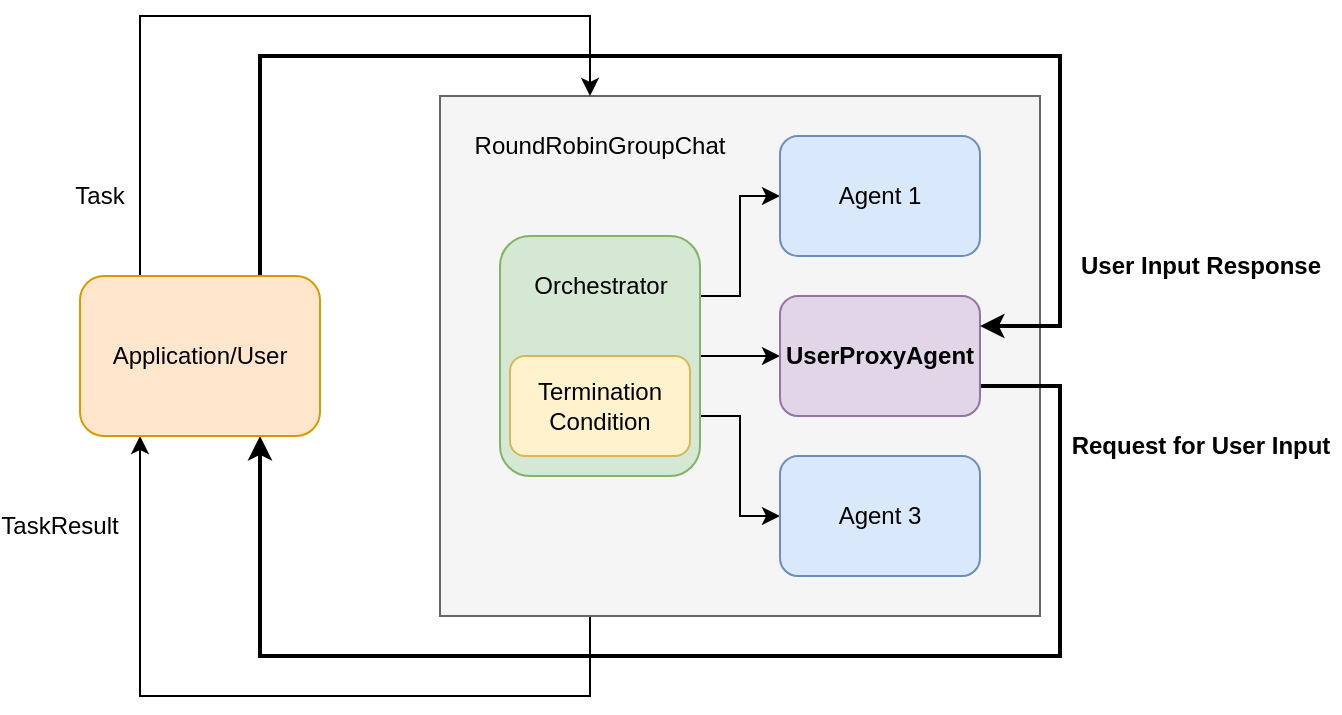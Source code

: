<mxfile version="24.8.9">
  <diagram id="-WALZMLRurTB1BmUSyM2" name="Page-1">
    <mxGraphModel dx="1645" dy="1089" grid="1" gridSize="10" guides="1" tooltips="1" connect="1" arrows="1" fold="1" page="1" pageScale="1" pageWidth="850" pageHeight="1100" math="0" shadow="0">
      <root>
        <mxCell id="0" />
        <mxCell id="1" parent="0" />
        <mxCell id="EN7TMz6usMrMiW2YQY0C-22" style="edgeStyle=orthogonalEdgeStyle;rounded=0;orthogonalLoop=1;jettySize=auto;html=1;exitX=0.25;exitY=1;exitDx=0;exitDy=0;entryX=0.25;entryY=1;entryDx=0;entryDy=0;" edge="1" parent="1" source="EN7TMz6usMrMiW2YQY0C-2" target="EN7TMz6usMrMiW2YQY0C-12">
          <mxGeometry relative="1" as="geometry">
            <Array as="points">
              <mxPoint x="455" y="760" />
              <mxPoint x="230" y="760" />
            </Array>
          </mxGeometry>
        </mxCell>
        <mxCell id="EN7TMz6usMrMiW2YQY0C-2" value="" style="rounded=0;whiteSpace=wrap;html=1;fillColor=#f5f5f5;strokeColor=#666666;fontColor=#333333;" vertex="1" parent="1">
          <mxGeometry x="380" y="460" width="300" height="260" as="geometry" />
        </mxCell>
        <mxCell id="EN7TMz6usMrMiW2YQY0C-3" style="edgeStyle=orthogonalEdgeStyle;rounded=0;orthogonalLoop=1;jettySize=auto;html=1;exitX=1;exitY=0.25;exitDx=0;exitDy=0;entryX=0;entryY=0.5;entryDx=0;entryDy=0;" edge="1" parent="1" source="EN7TMz6usMrMiW2YQY0C-6" target="EN7TMz6usMrMiW2YQY0C-8">
          <mxGeometry relative="1" as="geometry" />
        </mxCell>
        <mxCell id="EN7TMz6usMrMiW2YQY0C-4" style="edgeStyle=orthogonalEdgeStyle;rounded=0;orthogonalLoop=1;jettySize=auto;html=1;exitX=1;exitY=0.5;exitDx=0;exitDy=0;entryX=0;entryY=0.5;entryDx=0;entryDy=0;" edge="1" parent="1" source="EN7TMz6usMrMiW2YQY0C-6" target="EN7TMz6usMrMiW2YQY0C-7">
          <mxGeometry relative="1" as="geometry" />
        </mxCell>
        <mxCell id="EN7TMz6usMrMiW2YQY0C-5" style="edgeStyle=orthogonalEdgeStyle;rounded=0;orthogonalLoop=1;jettySize=auto;html=1;exitX=1;exitY=0.75;exitDx=0;exitDy=0;entryX=0;entryY=0.5;entryDx=0;entryDy=0;" edge="1" parent="1" source="EN7TMz6usMrMiW2YQY0C-6" target="EN7TMz6usMrMiW2YQY0C-9">
          <mxGeometry relative="1" as="geometry" />
        </mxCell>
        <mxCell id="EN7TMz6usMrMiW2YQY0C-6" value="" style="rounded=1;whiteSpace=wrap;html=1;fillColor=#d5e8d4;strokeColor=#82b366;verticalAlign=middle;" vertex="1" parent="1">
          <mxGeometry x="410" y="530" width="100" height="120" as="geometry" />
        </mxCell>
        <mxCell id="EN7TMz6usMrMiW2YQY0C-25" style="edgeStyle=orthogonalEdgeStyle;rounded=0;orthogonalLoop=1;jettySize=auto;html=1;exitX=1;exitY=0.75;exitDx=0;exitDy=0;entryX=0.75;entryY=1;entryDx=0;entryDy=0;strokeWidth=2;" edge="1" parent="1" source="EN7TMz6usMrMiW2YQY0C-7" target="EN7TMz6usMrMiW2YQY0C-12">
          <mxGeometry relative="1" as="geometry">
            <Array as="points">
              <mxPoint x="690" y="605" />
              <mxPoint x="690" y="740" />
              <mxPoint x="290" y="740" />
            </Array>
          </mxGeometry>
        </mxCell>
        <mxCell id="EN7TMz6usMrMiW2YQY0C-7" value="&lt;b&gt;UserProxyAgent&lt;/b&gt;" style="rounded=1;whiteSpace=wrap;html=1;fillColor=#e1d5e7;strokeColor=#9673a6;" vertex="1" parent="1">
          <mxGeometry x="550" y="560" width="100" height="60" as="geometry" />
        </mxCell>
        <mxCell id="EN7TMz6usMrMiW2YQY0C-8" value="Agent 1" style="rounded=1;whiteSpace=wrap;html=1;fillColor=#dae8fc;strokeColor=#6c8ebf;" vertex="1" parent="1">
          <mxGeometry x="550" y="480" width="100" height="60" as="geometry" />
        </mxCell>
        <mxCell id="EN7TMz6usMrMiW2YQY0C-9" value="&lt;div&gt;Agent 3&lt;/div&gt;" style="rounded=1;whiteSpace=wrap;html=1;fillColor=#dae8fc;strokeColor=#6c8ebf;" vertex="1" parent="1">
          <mxGeometry x="550" y="640" width="100" height="60" as="geometry" />
        </mxCell>
        <mxCell id="EN7TMz6usMrMiW2YQY0C-10" value="RoundRobinGroupChat" style="text;html=1;align=center;verticalAlign=middle;whiteSpace=wrap;rounded=0;" vertex="1" parent="1">
          <mxGeometry x="385" y="470" width="150" height="30" as="geometry" />
        </mxCell>
        <mxCell id="EN7TMz6usMrMiW2YQY0C-23" style="edgeStyle=orthogonalEdgeStyle;rounded=0;orthogonalLoop=1;jettySize=auto;html=1;exitX=0.25;exitY=0;exitDx=0;exitDy=0;entryX=0.25;entryY=0;entryDx=0;entryDy=0;" edge="1" parent="1" source="EN7TMz6usMrMiW2YQY0C-12" target="EN7TMz6usMrMiW2YQY0C-2">
          <mxGeometry relative="1" as="geometry">
            <Array as="points">
              <mxPoint x="230" y="420" />
              <mxPoint x="455" y="420" />
            </Array>
          </mxGeometry>
        </mxCell>
        <mxCell id="EN7TMz6usMrMiW2YQY0C-24" style="edgeStyle=orthogonalEdgeStyle;rounded=0;orthogonalLoop=1;jettySize=auto;html=1;exitX=0.75;exitY=0;exitDx=0;exitDy=0;entryX=1;entryY=0.25;entryDx=0;entryDy=0;strokeWidth=2;" edge="1" parent="1" source="EN7TMz6usMrMiW2YQY0C-12" target="EN7TMz6usMrMiW2YQY0C-7">
          <mxGeometry relative="1" as="geometry">
            <Array as="points">
              <mxPoint x="290" y="440" />
              <mxPoint x="690" y="440" />
              <mxPoint x="690" y="575" />
            </Array>
          </mxGeometry>
        </mxCell>
        <mxCell id="EN7TMz6usMrMiW2YQY0C-12" value="Application/User" style="rounded=1;whiteSpace=wrap;html=1;fillColor=#ffe6cc;strokeColor=#d79b00;" vertex="1" parent="1">
          <mxGeometry x="200" y="550" width="120" height="80" as="geometry" />
        </mxCell>
        <mxCell id="EN7TMz6usMrMiW2YQY0C-13" value="Task" style="text;html=1;align=center;verticalAlign=middle;whiteSpace=wrap;rounded=0;" vertex="1" parent="1">
          <mxGeometry x="180" y="495" width="60" height="30" as="geometry" />
        </mxCell>
        <mxCell id="EN7TMz6usMrMiW2YQY0C-14" value="TaskResult" style="text;html=1;align=center;verticalAlign=middle;whiteSpace=wrap;rounded=0;" vertex="1" parent="1">
          <mxGeometry x="160" y="660" width="60" height="30" as="geometry" />
        </mxCell>
        <mxCell id="EN7TMz6usMrMiW2YQY0C-15" value="Termination&lt;div&gt;Condition&lt;/div&gt;" style="rounded=1;whiteSpace=wrap;html=1;fillColor=#fff2cc;strokeColor=#d6b656;" vertex="1" parent="1">
          <mxGeometry x="415" y="590" width="90" height="50" as="geometry" />
        </mxCell>
        <mxCell id="EN7TMz6usMrMiW2YQY0C-16" value="&lt;span style=&quot;text-wrap-mode: wrap;&quot;&gt;Orchestrator&lt;/span&gt;" style="text;html=1;align=center;verticalAlign=middle;resizable=0;points=[];autosize=1;strokeColor=none;fillColor=none;" vertex="1" parent="1">
          <mxGeometry x="415" y="540" width="90" height="30" as="geometry" />
        </mxCell>
        <mxCell id="EN7TMz6usMrMiW2YQY0C-26" value="User Input Response" style="text;html=1;align=center;verticalAlign=middle;resizable=0;points=[];autosize=1;strokeColor=none;fillColor=none;fontStyle=1" vertex="1" parent="1">
          <mxGeometry x="690" y="530" width="140" height="30" as="geometry" />
        </mxCell>
        <mxCell id="EN7TMz6usMrMiW2YQY0C-27" value="Request for User Input" style="text;html=1;align=center;verticalAlign=middle;resizable=0;points=[];autosize=1;strokeColor=none;fillColor=none;fontStyle=1" vertex="1" parent="1">
          <mxGeometry x="690" y="620" width="140" height="30" as="geometry" />
        </mxCell>
      </root>
    </mxGraphModel>
  </diagram>
</mxfile>
